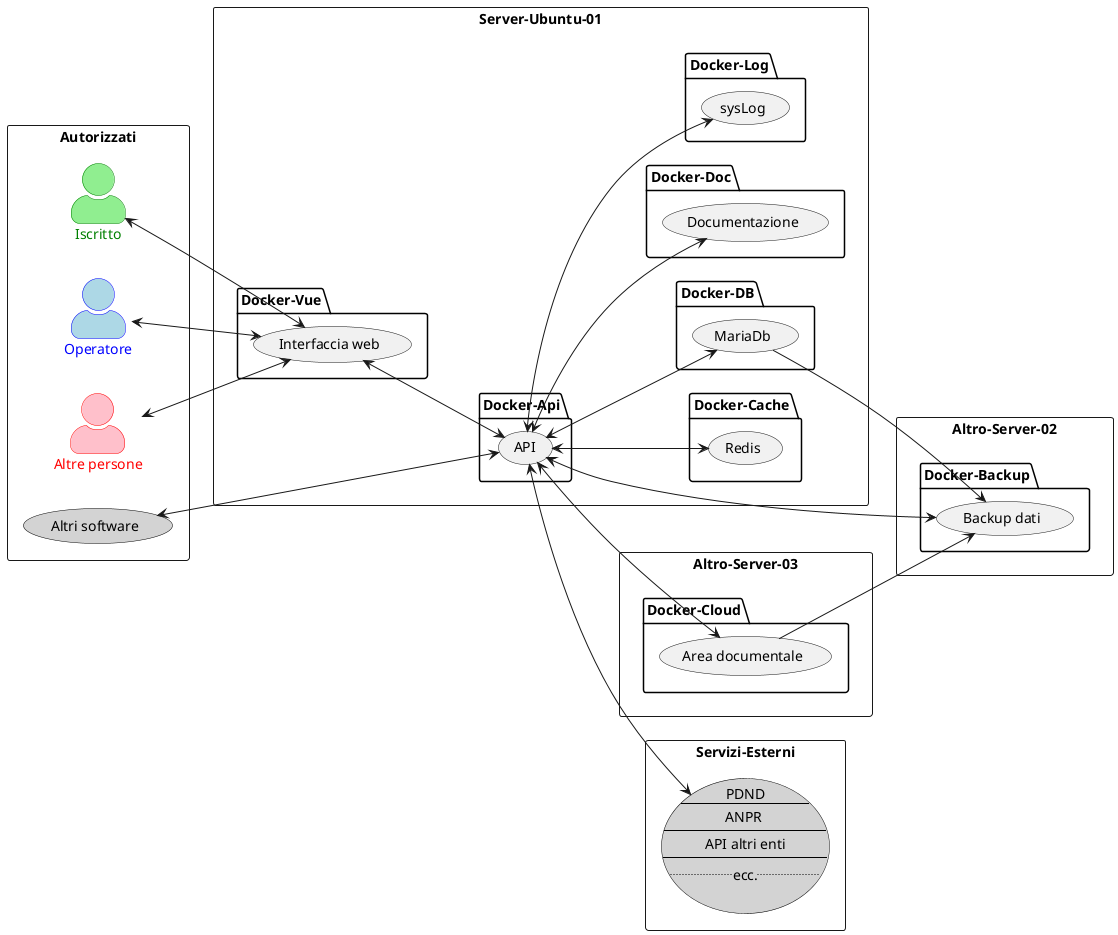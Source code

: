 @startuml architetturacs-ordini

skinparam actorStyle awesome
left to right direction

rectangle Autorizzati {
  actor Iscritto as i #LightGreen;line:green;text:green
  actor Operatore as o #LightBlue;line:blue;text:blue
  actor "Altre persone" as ap #pink;line:red;text:red
  (Altri software) as os #LightGray;line:black;text:black
}

rectangle Server-Ubuntu-01 {
  package Docker-Vue {
    usecase "Interfaccia web" as vue
  }
  package Docker-Api {
    usecase "API" as api
  }
  package Docker-Cache {
    usecase "Redis" as redis
  }
  package Docker-DB {
    usecase "MariaDb" as mariaDb
  }
  package Docker-Doc {
    usecase "Documentazione" as doc
  }
  package Docker-Log {
    usecase "sysLog" as log
  }
}

rectangle Altro-Server-02 {
  package Docker-Backup {
    usecase "Backup dati" as backup
  }
}

rectangle Altro-Server-03 {
  package Docker-Cloud {
    usecase "Area documentale" as documentale
  }
}

rectangle Servizi-Esterni {
  usecase serviziEsterni #LightGray;line:black;text:black as "
PDND
--
ANPR 
--
API altri enti
--
..ecc...
"
}

i <--> vue
o <--> vue
ap <--> vue
vue <--> api
os <--> api
api <--> doc
api <--> redis
api <--> mariaDb
api <--> log
api <--> backup
mariaDb --> backup
documentale --> backup
api <--> documentale
api <--> serviziEsterni


@enduml